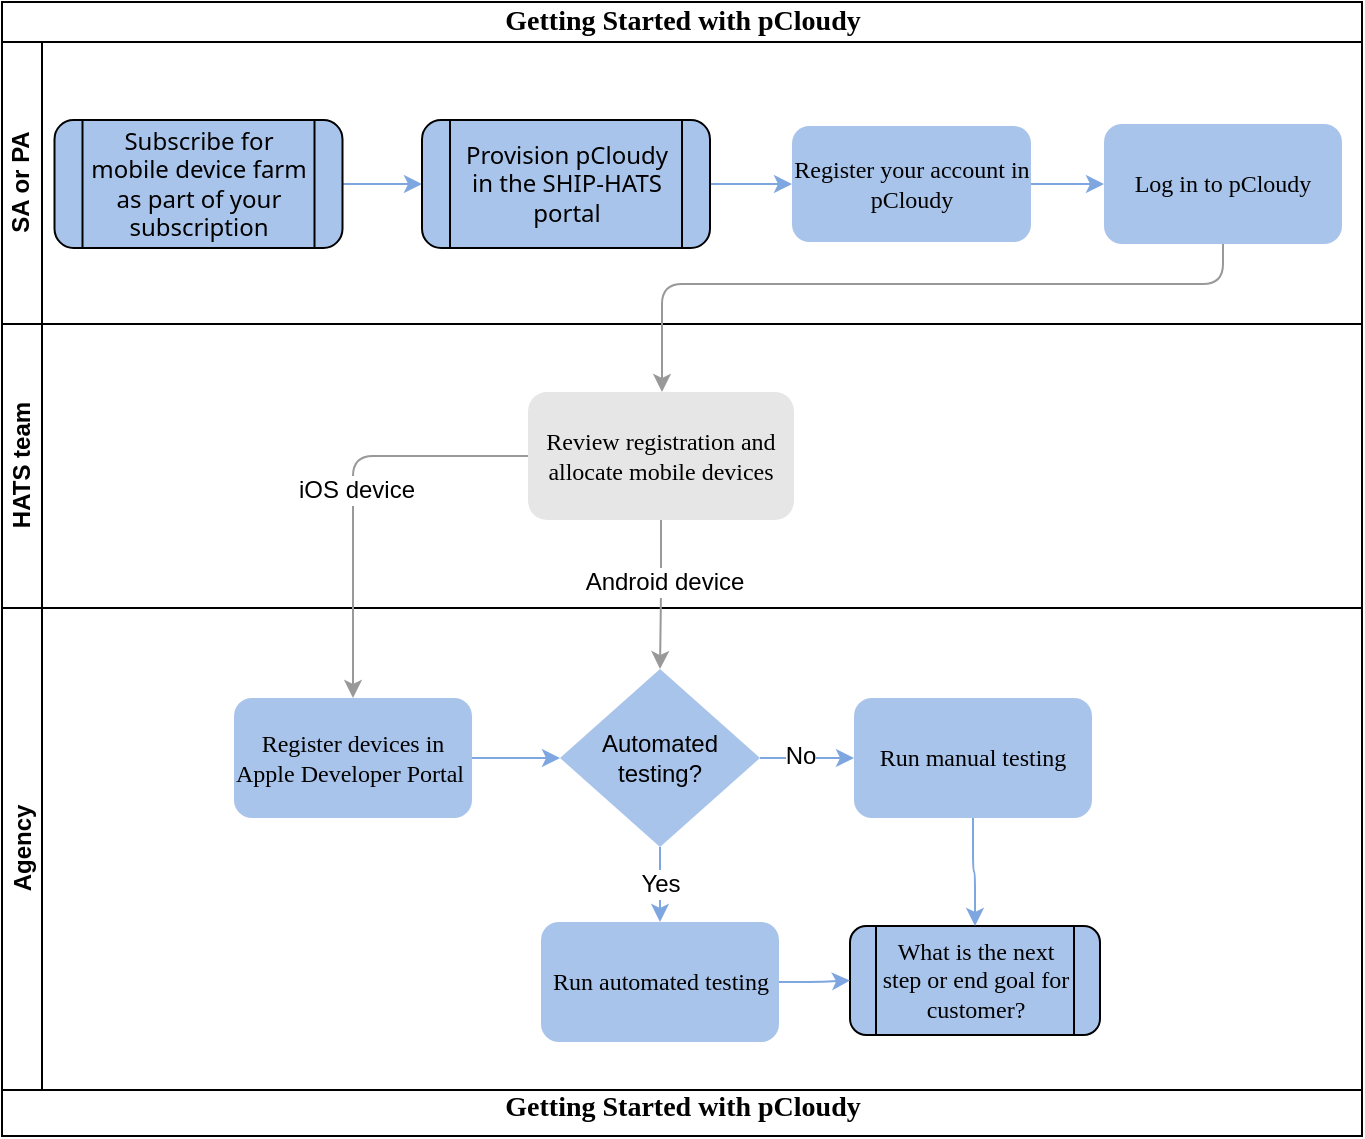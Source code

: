 <mxfile version="19.0.3" type="device"><diagram name="onboarding-to-portal" id="aSGotrHutwp_zWuaQlem"><mxGraphModel dx="1429" dy="898" grid="0" gridSize="10" guides="1" tooltips="1" connect="1" arrows="1" fold="1" page="1" pageScale="1" pageWidth="1100" pageHeight="850" background="none" math="0" shadow="0"><root><mxCell id="5DZWeC8u5XHzl4ulP6Zw-0"/><mxCell id="5DZWeC8u5XHzl4ulP6Zw-1" parent="5DZWeC8u5XHzl4ulP6Zw-0"/><mxCell id="5DZWeC8u5XHzl4ulP6Zw-2" value="&lt;span style=&quot;font-size: 14px;&quot;&gt;Getting Started with pCloudy&lt;/span&gt;" style="swimlane;html=1;childLayout=stackLayout;horizontal=1;startSize=20;horizontalStack=0;rounded=0;shadow=0;labelBackgroundColor=none;strokeWidth=1;fontFamily=Verdana;fontSize=8;align=center;strokeColor=#000000;" parent="5DZWeC8u5XHzl4ulP6Zw-1" vertex="1"><mxGeometry x="180" y="80" width="680" height="567" as="geometry"><mxRectangle x="180" y="80" width="285" height="20" as="alternateBounds"/></mxGeometry></mxCell><mxCell id="5DZWeC8u5XHzl4ulP6Zw-9" value="SA or PA" style="swimlane;html=1;startSize=20;horizontal=0;strokeColor=#000000;" parent="5DZWeC8u5XHzl4ulP6Zw-2" vertex="1"><mxGeometry y="20" width="680" height="141" as="geometry"><mxRectangle y="20" width="680" height="20" as="alternateBounds"/></mxGeometry></mxCell><mxCell id="5DZWeC8u5XHzl4ulP6Zw-10" value="" style="edgeStyle=orthogonalEdgeStyle;rounded=1;orthogonalLoop=1;jettySize=auto;html=1;fontSize=8;entryX=0;entryY=0.5;entryDx=0;entryDy=0;strokeColor=#7EA6E0;fillColor=#7EA6E0;exitX=1;exitY=0.5;exitDx=0;exitDy=0;" parent="5DZWeC8u5XHzl4ulP6Zw-9" source="KQXaIfferim1tgfpCK39-0" target="IC0FXTJAfZ3Ny75G51UI-0" edge="1"><mxGeometry relative="1" as="geometry"><mxPoint x="90" y="104" as="targetPoint"/><mxPoint x="98" y="156" as="sourcePoint"/></mxGeometry></mxCell><mxCell id="5DZWeC8u5XHzl4ulP6Zw-18" value="&lt;font style=&quot;font-size: 12px;&quot;&gt;Log in to pCloudy&lt;/font&gt;" style="rounded=1;whiteSpace=wrap;html=1;fontFamily=Verdana;fontSize=8;fillColor=#A9C4EB;strokeColor=none;" parent="5DZWeC8u5XHzl4ulP6Zw-9" vertex="1"><mxGeometry x="551" y="41" width="119" height="60" as="geometry"/></mxCell><mxCell id="KQXaIfferim1tgfpCK39-16" value="" style="edgeStyle=orthogonalEdgeStyle;rounded=1;orthogonalLoop=1;jettySize=auto;html=1;fontSize=12;strokeColor=#7EA6E0;" edge="1" parent="5DZWeC8u5XHzl4ulP6Zw-9" source="IC0FXTJAfZ3Ny75G51UI-0" target="5DZWeC8u5XHzl4ulP6Zw-18"><mxGeometry relative="1" as="geometry"/></mxCell><mxCell id="IC0FXTJAfZ3Ny75G51UI-0" value="&lt;font style=&quot;font-size: 12px;&quot;&gt;Register your account in pCloudy&lt;/font&gt;" style="rounded=1;whiteSpace=wrap;html=1;fontFamily=Verdana;fontSize=8;fillColor=#A9C4EB;strokeColor=none;" parent="5DZWeC8u5XHzl4ulP6Zw-9" vertex="1"><mxGeometry x="395" y="42" width="119.5" height="58" as="geometry"/></mxCell><mxCell id="KQXaIfferim1tgfpCK39-1" value="" style="edgeStyle=orthogonalEdgeStyle;rounded=1;orthogonalLoop=1;jettySize=auto;html=1;fontSize=12;strokeColor=#7EA6E0;" edge="1" parent="5DZWeC8u5XHzl4ulP6Zw-9" source="wSceNjwVVu2S7pYWaYia-4" target="KQXaIfferim1tgfpCK39-0"><mxGeometry relative="1" as="geometry"/></mxCell><mxCell id="wSceNjwVVu2S7pYWaYia-4" value="&lt;font style=&quot;font-size: 12px;&quot;&gt;&lt;span style=&quot;font-family: &amp;quot;Source Sans Pro&amp;quot;, &amp;quot;system-ui&amp;quot;, -apple-system, &amp;quot;Segoe UI&amp;quot;, &amp;quot;Helvetica Neue&amp;quot;, Helvetica, Arial, sans-serif; text-align: left;&quot;&gt;Subscribe for mobile device farm as part of your subscription&lt;/span&gt;&lt;/font&gt;" style="shape=process;whiteSpace=wrap;html=1;backgroundOutline=1;fontFamily=Verdana;fontSize=12;fillColor=#A9C4EB;rounded=1;" parent="5DZWeC8u5XHzl4ulP6Zw-9" vertex="1"><mxGeometry x="26.25" y="39" width="144" height="64" as="geometry"/></mxCell><mxCell id="KQXaIfferim1tgfpCK39-0" value="&lt;font style=&quot;font-size: 12px;&quot;&gt;&lt;span style=&quot;font-family: &amp;quot;Source Sans Pro&amp;quot;, &amp;quot;system-ui&amp;quot;, -apple-system, &amp;quot;Segoe UI&amp;quot;, &amp;quot;Helvetica Neue&amp;quot;, Helvetica, Arial, sans-serif; text-align: left;&quot;&gt;Provision pCloudy in the SHIP-HATS portal&lt;/span&gt;&lt;/font&gt;" style="shape=process;whiteSpace=wrap;html=1;backgroundOutline=1;fontFamily=Verdana;fontSize=12;fillColor=#A9C4EB;rounded=1;" vertex="1" parent="5DZWeC8u5XHzl4ulP6Zw-9"><mxGeometry x="210" y="39" width="144" height="64" as="geometry"/></mxCell><mxCell id="5DZWeC8u5XHzl4ulP6Zw-24" value="HATS team" style="swimlane;html=1;startSize=20;horizontal=0;strokeColor=#000000;" parent="5DZWeC8u5XHzl4ulP6Zw-2" vertex="1"><mxGeometry y="161" width="680" height="142" as="geometry"/></mxCell><mxCell id="5DZWeC8u5XHzl4ulP6Zw-25" value="&lt;font style=&quot;font-size: 12px;&quot;&gt;Review registration and allocate mobile devices&lt;/font&gt;" style="rounded=1;whiteSpace=wrap;html=1;fontFamily=Verdana;fontSize=8;strokeColor=none;fillColor=#E6E6E6;" parent="5DZWeC8u5XHzl4ulP6Zw-24" vertex="1"><mxGeometry x="263" y="34" width="133" height="64" as="geometry"/></mxCell><mxCell id="IC0FXTJAfZ3Ny75G51UI-2" style="edgeStyle=orthogonalEdgeStyle;rounded=1;orthogonalLoop=1;jettySize=auto;html=1;fontFamily=Verdana;fontSize=10;strokeColor=#999999;fillColor=#B3B3B3;exitX=0.5;exitY=1;exitDx=0;exitDy=0;" parent="5DZWeC8u5XHzl4ulP6Zw-2" source="5DZWeC8u5XHzl4ulP6Zw-18" target="5DZWeC8u5XHzl4ulP6Zw-25" edge="1"><mxGeometry relative="1" as="geometry"><Array as="points"><mxPoint x="610" y="141"/><mxPoint x="330" y="141"/></Array></mxGeometry></mxCell><mxCell id="KQXaIfferim1tgfpCK39-11" value="Agency" style="swimlane;html=1;startSize=20;horizontal=0;strokeColor=#000000;" vertex="1" parent="5DZWeC8u5XHzl4ulP6Zw-2"><mxGeometry y="303" width="680" height="241" as="geometry"/></mxCell><mxCell id="KQXaIfferim1tgfpCK39-13" value="What is the next step or end goal for customer?" style="shape=process;whiteSpace=wrap;html=1;backgroundOutline=1;fontFamily=Verdana;fontSize=12;fillColor=#A9C4EB;rounded=1;" vertex="1" parent="KQXaIfferim1tgfpCK39-11"><mxGeometry x="424" y="159" width="125" height="54.5" as="geometry"/></mxCell><mxCell id="KQXaIfferim1tgfpCK39-23" value="" style="edgeStyle=orthogonalEdgeStyle;rounded=1;orthogonalLoop=1;jettySize=auto;html=1;fontSize=12;strokeColor=#7EA6E0;" edge="1" parent="KQXaIfferim1tgfpCK39-11" source="KQXaIfferim1tgfpCK39-14" target="KQXaIfferim1tgfpCK39-18"><mxGeometry relative="1" as="geometry"/></mxCell><mxCell id="KQXaIfferim1tgfpCK39-14" value="&lt;span style=&quot;font-size: 12px;&quot;&gt;Register devices in Apple Developer Portal&amp;nbsp;&lt;/span&gt;" style="rounded=1;whiteSpace=wrap;html=1;fontFamily=Verdana;fontSize=8;align=center;fillColor=#A9C4EB;strokeColor=none;" vertex="1" parent="KQXaIfferim1tgfpCK39-11"><mxGeometry x="116" y="45" width="119" height="60" as="geometry"/></mxCell><mxCell id="KQXaIfferim1tgfpCK39-27" value="" style="edgeStyle=orthogonalEdgeStyle;rounded=1;orthogonalLoop=1;jettySize=auto;html=1;fontSize=12;fontColor=#000000;strokeColor=#7EA6E0;" edge="1" parent="KQXaIfferim1tgfpCK39-11" source="KQXaIfferim1tgfpCK39-17" target="KQXaIfferim1tgfpCK39-13"><mxGeometry relative="1" as="geometry"/></mxCell><mxCell id="KQXaIfferim1tgfpCK39-17" value="&lt;span style=&quot;font-size: 12px;&quot;&gt;Run automated testing&lt;/span&gt;" style="rounded=1;whiteSpace=wrap;html=1;fontFamily=Verdana;fontSize=8;align=center;fillColor=#A9C4EB;strokeColor=none;" vertex="1" parent="KQXaIfferim1tgfpCK39-11"><mxGeometry x="269.5" y="157" width="119" height="60" as="geometry"/></mxCell><mxCell id="KQXaIfferim1tgfpCK39-20" value="Yes" style="edgeStyle=orthogonalEdgeStyle;rounded=1;orthogonalLoop=1;jettySize=auto;html=1;fontSize=12;strokeColor=#7EA6E0;" edge="1" parent="KQXaIfferim1tgfpCK39-11" source="KQXaIfferim1tgfpCK39-18" target="KQXaIfferim1tgfpCK39-17"><mxGeometry relative="1" as="geometry"/></mxCell><mxCell id="KQXaIfferim1tgfpCK39-22" value="" style="edgeStyle=orthogonalEdgeStyle;rounded=1;orthogonalLoop=1;jettySize=auto;html=1;fontSize=12;strokeColor=#7EA6E0;" edge="1" parent="KQXaIfferim1tgfpCK39-11" source="KQXaIfferim1tgfpCK39-18" target="KQXaIfferim1tgfpCK39-21"><mxGeometry relative="1" as="geometry"/></mxCell><mxCell id="KQXaIfferim1tgfpCK39-26" value="No" style="edgeLabel;html=1;align=center;verticalAlign=middle;resizable=0;points=[];fontSize=12;" vertex="1" connectable="0" parent="KQXaIfferim1tgfpCK39-22"><mxGeometry x="-0.18" y="1" relative="1" as="geometry"><mxPoint as="offset"/></mxGeometry></mxCell><mxCell id="KQXaIfferim1tgfpCK39-18" value="Automated testing?" style="rhombus;whiteSpace=wrap;html=1;labelBackgroundColor=none;fontSize=12;fillColor=#A9C4EB;strokeColor=none;" vertex="1" parent="KQXaIfferim1tgfpCK39-11"><mxGeometry x="279" y="30.5" width="100" height="89" as="geometry"/></mxCell><mxCell id="KQXaIfferim1tgfpCK39-28" value="" style="edgeStyle=orthogonalEdgeStyle;rounded=1;orthogonalLoop=1;jettySize=auto;html=1;fontSize=12;fontColor=#000000;strokeColor=#7EA6E0;" edge="1" parent="KQXaIfferim1tgfpCK39-11" source="KQXaIfferim1tgfpCK39-21" target="KQXaIfferim1tgfpCK39-13"><mxGeometry relative="1" as="geometry"/></mxCell><mxCell id="KQXaIfferim1tgfpCK39-21" value="&lt;span style=&quot;font-size: 12px;&quot;&gt;Run manual testing&lt;/span&gt;" style="rounded=1;whiteSpace=wrap;html=1;fontFamily=Verdana;fontSize=8;align=center;fillColor=#A9C4EB;strokeColor=none;" vertex="1" parent="KQXaIfferim1tgfpCK39-11"><mxGeometry x="426" y="45" width="119" height="60" as="geometry"/></mxCell><mxCell id="Re6kIpk6561P3j2RohtO-0" value="&lt;span style=&quot;font-size: 14px; font-weight: 700;&quot;&gt;Getting Started with pCloudy&lt;/span&gt;" style="text;html=1;align=center;verticalAlign=middle;resizable=0;points=[];autosize=1;strokeColor=none;fillColor=none;fontSize=10;fontFamily=Verdana;" parent="5DZWeC8u5XHzl4ulP6Zw-2" vertex="1"><mxGeometry y="544" width="680" height="18" as="geometry"/></mxCell><mxCell id="KQXaIfferim1tgfpCK39-19" value="" style="edgeStyle=orthogonalEdgeStyle;rounded=1;orthogonalLoop=1;jettySize=auto;html=1;fontSize=12;strokeColor=#999999;" edge="1" parent="5DZWeC8u5XHzl4ulP6Zw-2" source="5DZWeC8u5XHzl4ulP6Zw-25" target="KQXaIfferim1tgfpCK39-18"><mxGeometry relative="1" as="geometry"/></mxCell><mxCell id="KQXaIfferim1tgfpCK39-25" value="Android device" style="edgeLabel;html=1;align=center;verticalAlign=middle;resizable=0;points=[];fontSize=12;" vertex="1" connectable="0" parent="KQXaIfferim1tgfpCK39-19"><mxGeometry x="-0.182" y="1" relative="1" as="geometry"><mxPoint as="offset"/></mxGeometry></mxCell><mxCell id="5DZWeC8u5XHzl4ulP6Zw-4" style="edgeStyle=orthogonalEdgeStyle;rounded=1;orthogonalLoop=1;jettySize=auto;html=1;fontFamily=Verdana;fontSize=8;strokeColor=#999999;fillColor=#B3B3B3;entryX=0.5;entryY=0;entryDx=0;entryDy=0;" parent="5DZWeC8u5XHzl4ulP6Zw-2" source="5DZWeC8u5XHzl4ulP6Zw-25" target="KQXaIfferim1tgfpCK39-14" edge="1"><mxGeometry relative="1" as="geometry"><mxPoint x="138" y="300" as="targetPoint"/></mxGeometry></mxCell><mxCell id="KQXaIfferim1tgfpCK39-24" value="iOS device" style="edgeLabel;html=1;align=center;verticalAlign=middle;resizable=0;points=[];fontSize=12;" vertex="1" connectable="0" parent="5DZWeC8u5XHzl4ulP6Zw-4"><mxGeometry x="0.004" y="1" relative="1" as="geometry"><mxPoint as="offset"/></mxGeometry></mxCell></root></mxGraphModel></diagram></mxfile>